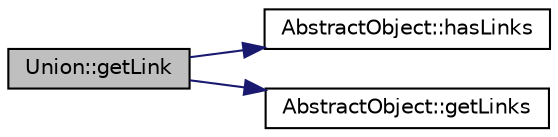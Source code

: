 digraph "Union::getLink"
{
  edge [fontname="Helvetica",fontsize="10",labelfontname="Helvetica",labelfontsize="10"];
  node [fontname="Helvetica",fontsize="10",shape=record];
  rankdir="LR";
  Node24 [label="Union::getLink",height=0.2,width=0.4,color="black", fillcolor="grey75", style="filled", fontcolor="black"];
  Node24 -> Node25 [color="midnightblue",fontsize="10",style="solid",fontname="Helvetica"];
  Node25 [label="AbstractObject::hasLinks",height=0.2,width=0.4,color="black", fillcolor="white", style="filled",URL="$classAbstractObject.html#a8ef9d7a3e43fb278fc5d2e48a214cb8f",tooltip="Returns if the Object has links. "];
  Node24 -> Node26 [color="midnightblue",fontsize="10",style="solid",fontname="Helvetica"];
  Node26 [label="AbstractObject::getLinks",height=0.2,width=0.4,color="black", fillcolor="white", style="filled",URL="$classAbstractObject.html#ab4a27c53cbbaf5338d731d8859d31067"];
}
